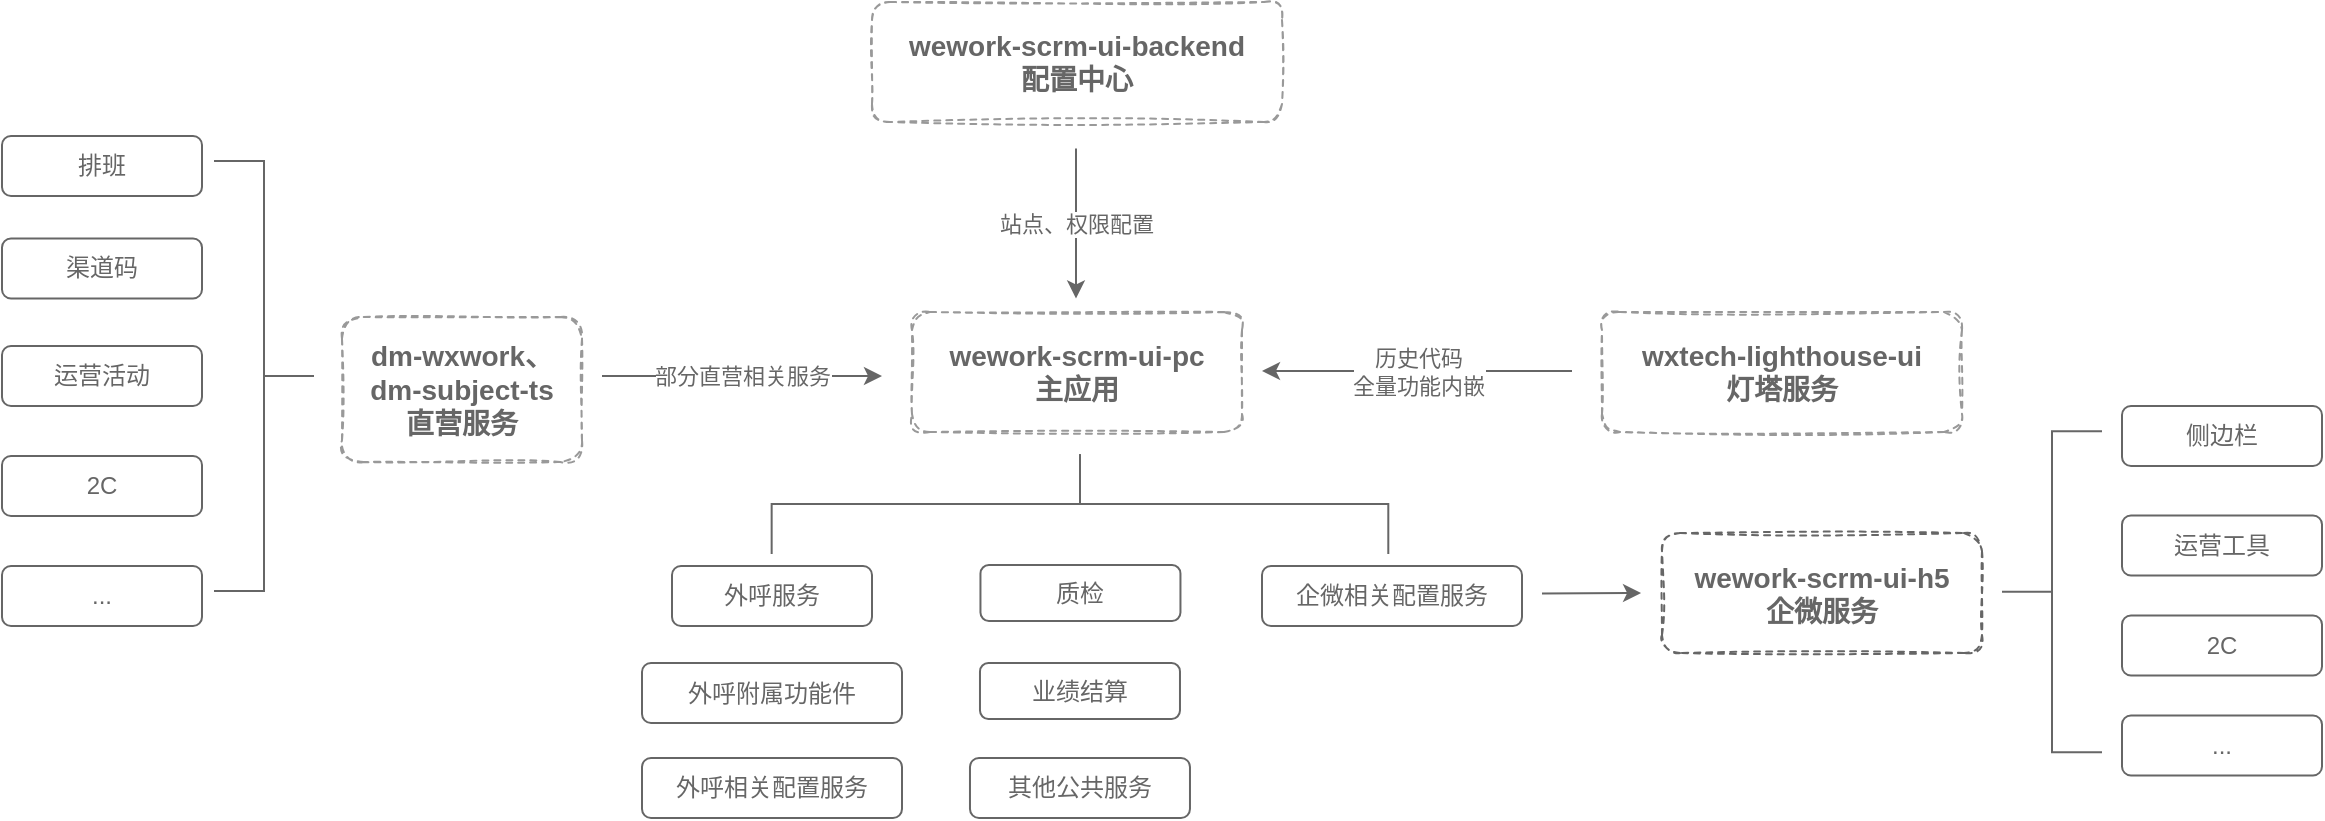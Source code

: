 <mxfile version="16.5.6" type="github">
  <diagram id="1Bjc22vgshn85FlFiUWT" name="Page-1">
    <mxGraphModel dx="1298" dy="834" grid="0" gridSize="10" guides="1" tooltips="1" connect="1" arrows="1" fold="1" page="1" pageScale="1" pageWidth="1654" pageHeight="2336" background="none" math="0" shadow="0">
      <root>
        <mxCell id="0" />
        <mxCell id="1" parent="0" />
        <mxCell id="oH6AIqtN7AquyjuAyir9-9" value="&lt;font style=&quot;font-size: 14px&quot;&gt;&lt;b&gt;wework-scrm-ui-backend&lt;br&gt;配置中心&lt;br&gt;&lt;/b&gt;&lt;/font&gt;" style="rounded=1;whiteSpace=wrap;html=1;strokeWidth=1;fillWeight=4;hachureGap=8;hachureAngle=45;sketch=1;fillStyle=hachure;fillColor=none;strokeColor=#999;fontColor=#666;dashed=1;" parent="1" vertex="1">
          <mxGeometry x="491" y="87" width="205" height="60" as="geometry" />
        </mxCell>
        <mxCell id="oH6AIqtN7AquyjuAyir9-10" value="站点、权限配置" style="endArrow=classic;html=1;rounded=0;strokeColor=#666;fontColor=#666;" parent="1" edge="1">
          <mxGeometry relative="1" as="geometry">
            <mxPoint x="593" y="160.25" as="sourcePoint" />
            <mxPoint x="593" y="235.25" as="targetPoint" />
          </mxGeometry>
        </mxCell>
        <mxCell id="oH6AIqtN7AquyjuAyir9-12" value="&lt;b style=&quot;font-size: 14px&quot;&gt;wework-scrm-ui-pc&lt;br&gt;主应用&lt;br&gt;&lt;/b&gt;" style="rounded=1;whiteSpace=wrap;html=1;strokeWidth=1;fillWeight=4;hachureGap=8;hachureAngle=45;sketch=1;fillColor=none;strokeColor=#999;fontColor=#666;dashed=1;" parent="1" vertex="1">
          <mxGeometry x="511" y="242" width="165" height="60" as="geometry" />
        </mxCell>
        <mxCell id="oH6AIqtN7AquyjuAyir9-13" value="&lt;font style=&quot;font-size: 14px&quot;&gt;&lt;b&gt;dm-wxwork、&lt;/b&gt;&lt;br&gt;&lt;span&gt;&lt;b&gt;dm-subject-ts&lt;br&gt;&lt;/b&gt;&lt;/span&gt;&lt;b&gt;&lt;font style=&quot;font-size: 14px&quot;&gt;直营服务&lt;/font&gt;&lt;/b&gt;&lt;br&gt;&lt;/font&gt;" style="rounded=1;whiteSpace=wrap;html=1;strokeWidth=1;fillWeight=4;hachureGap=8;hachureAngle=45;sketch=1;fillColor=none;strokeColor=#999;fontColor=#666;dashed=1;" parent="1" vertex="1">
          <mxGeometry x="226" y="244.5" width="120" height="72.5" as="geometry" />
        </mxCell>
        <mxCell id="oH6AIqtN7AquyjuAyir9-14" value="&lt;b style=&quot;font-size: 14px&quot;&gt;wework-scrm-ui-h5&lt;br&gt;企微服务&lt;br&gt;&lt;/b&gt;" style="rounded=1;whiteSpace=wrap;html=1;strokeWidth=1;fillWeight=4;hachureGap=8;hachureAngle=45;sketch=1;fillColor=none;strokeColor=#666;fontColor=#666;dashed=1;" parent="1" vertex="1">
          <mxGeometry x="886" y="352.5" width="160" height="60" as="geometry" />
        </mxCell>
        <mxCell id="oH6AIqtN7AquyjuAyir9-15" value="部分直营相关服务" style="endArrow=classic;html=1;rounded=0;strokeColor=#666;fontColor=#666;" parent="1" edge="1">
          <mxGeometry relative="1" as="geometry">
            <mxPoint x="356" y="274" as="sourcePoint" />
            <mxPoint x="496" y="274" as="targetPoint" />
          </mxGeometry>
        </mxCell>
        <mxCell id="oH6AIqtN7AquyjuAyir9-20" value="外呼服务" style="text;html=1;whiteSpace=wrap;verticalAlign=middle;overflow=hidden;rounded=1;align=center;fillColor=none;strokeColor=#666;fontColor=#666;" parent="1" vertex="1">
          <mxGeometry x="391" y="369" width="100" height="30" as="geometry" />
        </mxCell>
        <mxCell id="oH6AIqtN7AquyjuAyir9-28" value="外呼附属功能件" style="text;html=1;whiteSpace=wrap;verticalAlign=middle;overflow=hidden;strokeColor=#666;rounded=1;align=center;fontColor=#666;" parent="1" vertex="1">
          <mxGeometry x="376" y="417.5" width="130" height="30" as="geometry" />
        </mxCell>
        <mxCell id="oH6AIqtN7AquyjuAyir9-36" value="侧边栏" style="text;html=1;whiteSpace=wrap;verticalAlign=middle;overflow=hidden;rounded=1;align=center;fillColor=none;strokeColor=#666;fontColor=#666;" parent="1" vertex="1">
          <mxGeometry x="1116" y="289" width="100" height="30" as="geometry" />
        </mxCell>
        <mxCell id="oH6AIqtN7AquyjuAyir9-37" value="运营工具" style="text;html=1;whiteSpace=wrap;verticalAlign=middle;overflow=hidden;rounded=1;align=center;fillColor=none;strokeColor=#666;fontColor=#666;" parent="1" vertex="1">
          <mxGeometry x="1116" y="343.74" width="100" height="30" as="geometry" />
        </mxCell>
        <mxCell id="oH6AIqtN7AquyjuAyir9-38" value="2C" style="text;html=1;whiteSpace=wrap;verticalAlign=middle;overflow=hidden;rounded=1;align=center;fillColor=none;strokeColor=#666;fontColor=#666;" parent="1" vertex="1">
          <mxGeometry x="1116" y="393.74" width="100" height="30" as="geometry" />
        </mxCell>
        <mxCell id="oH6AIqtN7AquyjuAyir9-39" value="&lt;b style=&quot;font-size: 14px&quot;&gt;&lt;font style=&quot;font-size: 14px&quot;&gt;wxtech-lighthouse-ui&lt;br&gt;灯塔服务&lt;br&gt;&lt;/font&gt;&lt;/b&gt;" style="rounded=1;whiteSpace=wrap;html=1;strokeWidth=1;fillWeight=4;hachureGap=8;hachureAngle=45;sketch=1;fillColor=none;strokeColor=#999;fontColor=#666;dashed=1;" parent="1" vertex="1">
          <mxGeometry x="856" y="242" width="180" height="60" as="geometry" />
        </mxCell>
        <mxCell id="oH6AIqtN7AquyjuAyir9-40" value="历史代码&lt;br&gt;全量功能内嵌" style="endArrow=classic;html=1;rounded=0;strokeColor=#666;fontColor=#666;" parent="1" edge="1">
          <mxGeometry relative="1" as="geometry">
            <mxPoint x="841" y="271.5" as="sourcePoint" />
            <mxPoint x="686" y="271.5" as="targetPoint" />
          </mxGeometry>
        </mxCell>
        <mxCell id="oH6AIqtN7AquyjuAyir9-43" value="排班" style="text;html=1;whiteSpace=wrap;verticalAlign=middle;overflow=hidden;rounded=1;align=center;fillColor=none;strokeColor=#666;fontColor=#666;" parent="1" vertex="1">
          <mxGeometry x="56" y="154" width="100" height="30" as="geometry" />
        </mxCell>
        <mxCell id="oH6AIqtN7AquyjuAyir9-44" value="渠道码" style="text;html=1;whiteSpace=wrap;verticalAlign=middle;overflow=hidden;rounded=1;align=center;fillColor=none;strokeColor=#666;fontColor=#666;" parent="1" vertex="1">
          <mxGeometry x="56" y="205.25" width="100" height="30" as="geometry" />
        </mxCell>
        <mxCell id="oH6AIqtN7AquyjuAyir9-45" value="运营活动" style="text;html=1;whiteSpace=wrap;verticalAlign=middle;overflow=hidden;rounded=1;align=center;fillColor=none;strokeColor=#666;fontColor=#666;" parent="1" vertex="1">
          <mxGeometry x="56" y="259" width="100" height="30" as="geometry" />
        </mxCell>
        <mxCell id="oH6AIqtN7AquyjuAyir9-46" value="2C" style="text;html=1;whiteSpace=wrap;verticalAlign=middle;overflow=hidden;rounded=1;align=center;fillColor=none;strokeColor=#666;fontColor=#666;" parent="1" vertex="1">
          <mxGeometry x="56" y="314" width="100" height="30" as="geometry" />
        </mxCell>
        <mxCell id="oH6AIqtN7AquyjuAyir9-47" value="..." style="text;html=1;whiteSpace=wrap;verticalAlign=middle;overflow=hidden;rounded=1;align=center;fillColor=none;strokeColor=#666;fontColor=#666;" parent="1" vertex="1">
          <mxGeometry x="56" y="369" width="100" height="30" as="geometry" />
        </mxCell>
        <mxCell id="oH6AIqtN7AquyjuAyir9-48" value="..." style="text;html=1;whiteSpace=wrap;verticalAlign=middle;overflow=hidden;rounded=1;align=center;fillColor=none;strokeColor=#666;fontColor=#666;" parent="1" vertex="1">
          <mxGeometry x="1116" y="443.74" width="100" height="30" as="geometry" />
        </mxCell>
        <mxCell id="oH6AIqtN7AquyjuAyir9-54" value="" style="strokeWidth=1;html=1;shape=mxgraph.flowchart.annotation_2;align=left;labelPosition=right;pointerEvents=1;rounded=1;labelBackgroundColor=#FFFFFF;fillStyle=hachure;fontSize=16;direction=west;strokeColor=#666;fontColor=#666;" parent="1" vertex="1">
          <mxGeometry x="162" y="166.5" width="50" height="215" as="geometry" />
        </mxCell>
        <mxCell id="oH6AIqtN7AquyjuAyir9-55" value="" style="strokeWidth=1;html=1;shape=mxgraph.flowchart.annotation_2;align=left;labelPosition=right;pointerEvents=1;rounded=1;labelBackgroundColor=#FFFFFF;fillStyle=hachure;fontSize=16;direction=west;rotation=-180;strokeColor=#666;fontColor=#666;" parent="1" vertex="1">
          <mxGeometry x="1056" y="301.62" width="50" height="160.5" as="geometry" />
        </mxCell>
        <mxCell id="oH6AIqtN7AquyjuAyir9-56" value="" style="strokeWidth=1;html=1;shape=mxgraph.flowchart.annotation_2;align=left;labelPosition=right;pointerEvents=1;rounded=1;labelBackgroundColor=#FFFFFF;fillStyle=hachure;fontSize=16;direction=west;rotation=-90;strokeColor=#666;fontColor=#666;" parent="1" vertex="1">
          <mxGeometry x="569.99" y="183.86" width="50" height="308.32" as="geometry" />
        </mxCell>
        <mxCell id="oH6AIqtN7AquyjuAyir9-59" value="外呼相关配置服务" style="text;html=1;whiteSpace=wrap;verticalAlign=middle;overflow=hidden;strokeColor=#666;rounded=1;align=center;fontColor=#666;" parent="1" vertex="1">
          <mxGeometry x="376" y="465" width="130" height="30" as="geometry" />
        </mxCell>
        <mxCell id="oH6AIqtN7AquyjuAyir9-60" value="企微相关配置服务" style="text;html=1;whiteSpace=wrap;verticalAlign=middle;overflow=hidden;strokeColor=#666;rounded=1;align=center;fontColor=#666;" parent="1" vertex="1">
          <mxGeometry x="686" y="369" width="130" height="30" as="geometry" />
        </mxCell>
        <mxCell id="oH6AIqtN7AquyjuAyir9-64" value="" style="endArrow=classic;html=1;rounded=0;fontSize=16;fontColor=#666;strokeColor=#666;" parent="1" edge="1">
          <mxGeometry width="50" height="50" relative="1" as="geometry">
            <mxPoint x="826" y="382.74" as="sourcePoint" />
            <mxPoint x="875.53" y="382.5" as="targetPoint" />
            <Array as="points">
              <mxPoint x="875.53" y="382.5" />
            </Array>
          </mxGeometry>
        </mxCell>
        <mxCell id="oH6AIqtN7AquyjuAyir9-67" value="质检" style="text;html=1;whiteSpace=wrap;verticalAlign=middle;overflow=hidden;rounded=1;align=center;fillColor=none;strokeColor=#666;fontColor=#666;" parent="1" vertex="1">
          <mxGeometry x="545.23" y="368.5" width="100" height="28" as="geometry" />
        </mxCell>
        <mxCell id="oH6AIqtN7AquyjuAyir9-68" value="业绩结算" style="text;html=1;whiteSpace=wrap;verticalAlign=middle;overflow=hidden;rounded=1;align=center;fillColor=none;strokeColor=#666;fontColor=#666;" parent="1" vertex="1">
          <mxGeometry x="544.99" y="417.5" width="100" height="28" as="geometry" />
        </mxCell>
        <mxCell id="oH6AIqtN7AquyjuAyir9-69" value="其他公共服务" style="text;html=1;whiteSpace=wrap;verticalAlign=middle;overflow=hidden;strokeColor=#666;rounded=1;align=center;fontColor=#666;" parent="1" vertex="1">
          <mxGeometry x="539.99" y="465" width="110" height="30" as="geometry" />
        </mxCell>
      </root>
    </mxGraphModel>
  </diagram>
</mxfile>
